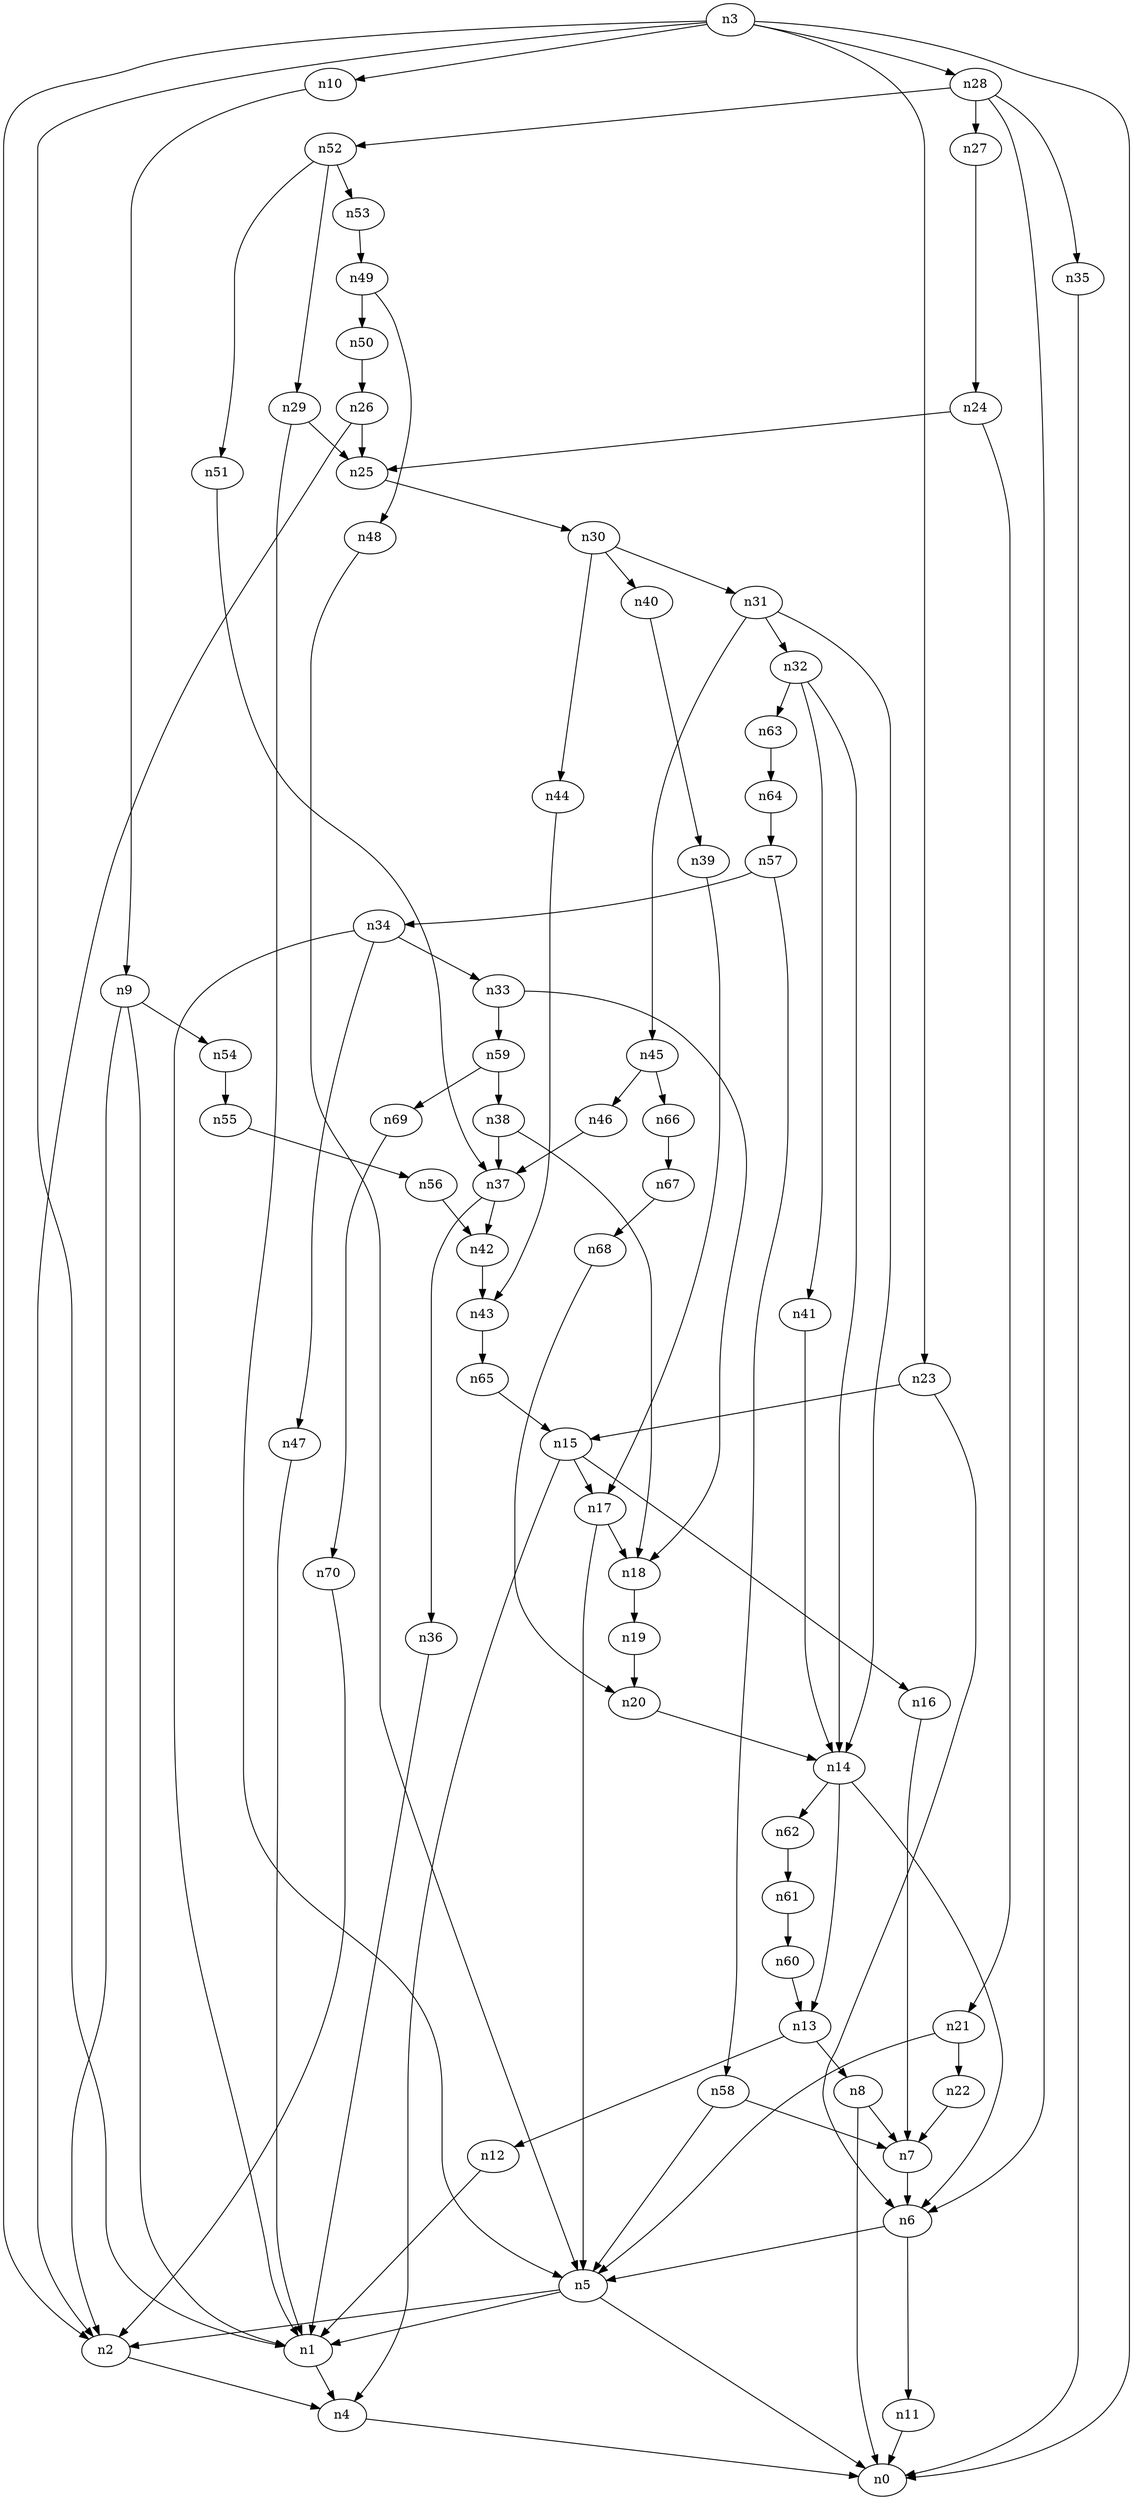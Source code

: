 digraph G {
	n1 -> n4	 [_graphml_id=e4];
	n2 -> n4	 [_graphml_id=e7];
	n3 -> n0	 [_graphml_id=e0];
	n3 -> n1	 [_graphml_id=e3];
	n3 -> n2	 [_graphml_id=e6];
	n3 -> n10	 [_graphml_id=e15];
	n3 -> n23	 [_graphml_id=e36];
	n3 -> n28	 [_graphml_id=e85];
	n4 -> n0	 [_graphml_id=e1];
	n5 -> n0	 [_graphml_id=e2];
	n5 -> n1	 [_graphml_id=e5];
	n5 -> n2	 [_graphml_id=e8];
	n6 -> n5	 [_graphml_id=e9];
	n6 -> n11	 [_graphml_id=e16];
	n7 -> n6	 [_graphml_id=e10];
	n8 -> n0	 [_graphml_id=e12];
	n8 -> n7	 [_graphml_id=e11];
	n9 -> n1	 [_graphml_id=e13];
	n9 -> n2	 [_graphml_id=e66];
	n9 -> n54	 [_graphml_id=e86];
	n10 -> n9	 [_graphml_id=e14];
	n11 -> n0	 [_graphml_id=e17];
	n12 -> n1	 [_graphml_id=e18];
	n13 -> n8	 [_graphml_id=e27];
	n13 -> n12	 [_graphml_id=e19];
	n14 -> n6	 [_graphml_id=e21];
	n14 -> n13	 [_graphml_id=e20];
	n14 -> n62	 [_graphml_id=e99];
	n15 -> n4	 [_graphml_id=e22];
	n15 -> n16	 [_graphml_id=e23];
	n15 -> n17	 [_graphml_id=e25];
	n16 -> n7	 [_graphml_id=e24];
	n17 -> n5	 [_graphml_id=e26];
	n17 -> n18	 [_graphml_id=e28];
	n18 -> n19	 [_graphml_id=e29];
	n19 -> n20	 [_graphml_id=e30];
	n20 -> n14	 [_graphml_id=e31];
	n21 -> n5	 [_graphml_id=e32];
	n21 -> n22	 [_graphml_id=e33];
	n22 -> n7	 [_graphml_id=e34];
	n23 -> n6	 [_graphml_id=e37];
	n23 -> n15	 [_graphml_id=e35];
	n24 -> n21	 [_graphml_id=e38];
	n24 -> n25	 [_graphml_id=e39];
	n25 -> n30	 [_graphml_id=e47];
	n26 -> n2	 [_graphml_id=e41];
	n26 -> n25	 [_graphml_id=e40];
	n27 -> n24	 [_graphml_id=e42];
	n28 -> n6	 [_graphml_id=e44];
	n28 -> n27	 [_graphml_id=e43];
	n28 -> n35	 [_graphml_id=e55];
	n28 -> n52	 [_graphml_id=e82];
	n29 -> n5	 [_graphml_id=e45];
	n29 -> n25	 [_graphml_id=e46];
	n30 -> n31	 [_graphml_id=e48];
	n30 -> n40	 [_graphml_id=e63];
	n30 -> n44	 [_graphml_id=e70];
	n31 -> n14	 [_graphml_id=e56];
	n31 -> n32	 [_graphml_id=e49];
	n31 -> n45	 [_graphml_id=e71];
	n32 -> n14	 [_graphml_id=e50];
	n32 -> n41	 [_graphml_id=e65];
	n32 -> n63	 [_graphml_id=e100];
	n33 -> n18	 [_graphml_id=e51];
	n33 -> n59	 [_graphml_id=e94];
	n34 -> n1	 [_graphml_id=e53];
	n34 -> n33	 [_graphml_id=e52];
	n34 -> n47	 [_graphml_id=e74];
	n35 -> n0	 [_graphml_id=e54];
	n36 -> n1	 [_graphml_id=e57];
	n37 -> n36	 [_graphml_id=e58];
	n37 -> n42	 [_graphml_id=e67];
	n38 -> n18	 [_graphml_id=e60];
	n38 -> n37	 [_graphml_id=e59];
	n39 -> n17	 [_graphml_id=e61];
	n40 -> n39	 [_graphml_id=e62];
	n41 -> n14	 [_graphml_id=e64];
	n42 -> n43	 [_graphml_id=e68];
	n43 -> n65	 [_graphml_id=e104];
	n44 -> n43	 [_graphml_id=e69];
	n45 -> n46	 [_graphml_id=e72];
	n45 -> n66	 [_graphml_id=e106];
	n46 -> n37	 [_graphml_id=e73];
	n47 -> n1	 [_graphml_id=e75];
	n48 -> n5	 [_graphml_id=e76];
	n49 -> n48	 [_graphml_id=e77];
	n49 -> n50	 [_graphml_id=e78];
	n50 -> n26	 [_graphml_id=e79];
	n51 -> n37	 [_graphml_id=e80];
	n52 -> n29	 [_graphml_id=e105];
	n52 -> n51	 [_graphml_id=e81];
	n52 -> n53	 [_graphml_id=e84];
	n53 -> n49	 [_graphml_id=e83];
	n54 -> n55	 [_graphml_id=e87];
	n55 -> n56	 [_graphml_id=e88];
	n56 -> n42	 [_graphml_id=e89];
	n57 -> n34	 [_graphml_id=e90];
	n57 -> n58	 [_graphml_id=e91];
	n58 -> n5	 [_graphml_id=e92];
	n58 -> n7	 [_graphml_id=e95];
	n59 -> n38	 [_graphml_id=e93];
	n59 -> n69	 [_graphml_id=e110];
	n60 -> n13	 [_graphml_id=e96];
	n61 -> n60	 [_graphml_id=e97];
	n62 -> n61	 [_graphml_id=e98];
	n63 -> n64	 [_graphml_id=e101];
	n64 -> n57	 [_graphml_id=e102];
	n65 -> n15	 [_graphml_id=e103];
	n66 -> n67	 [_graphml_id=e107];
	n67 -> n68	 [_graphml_id=e108];
	n68 -> n20	 [_graphml_id=e109];
	n69 -> n70	 [_graphml_id=e111];
	n70 -> n2	 [_graphml_id=e112];
}
